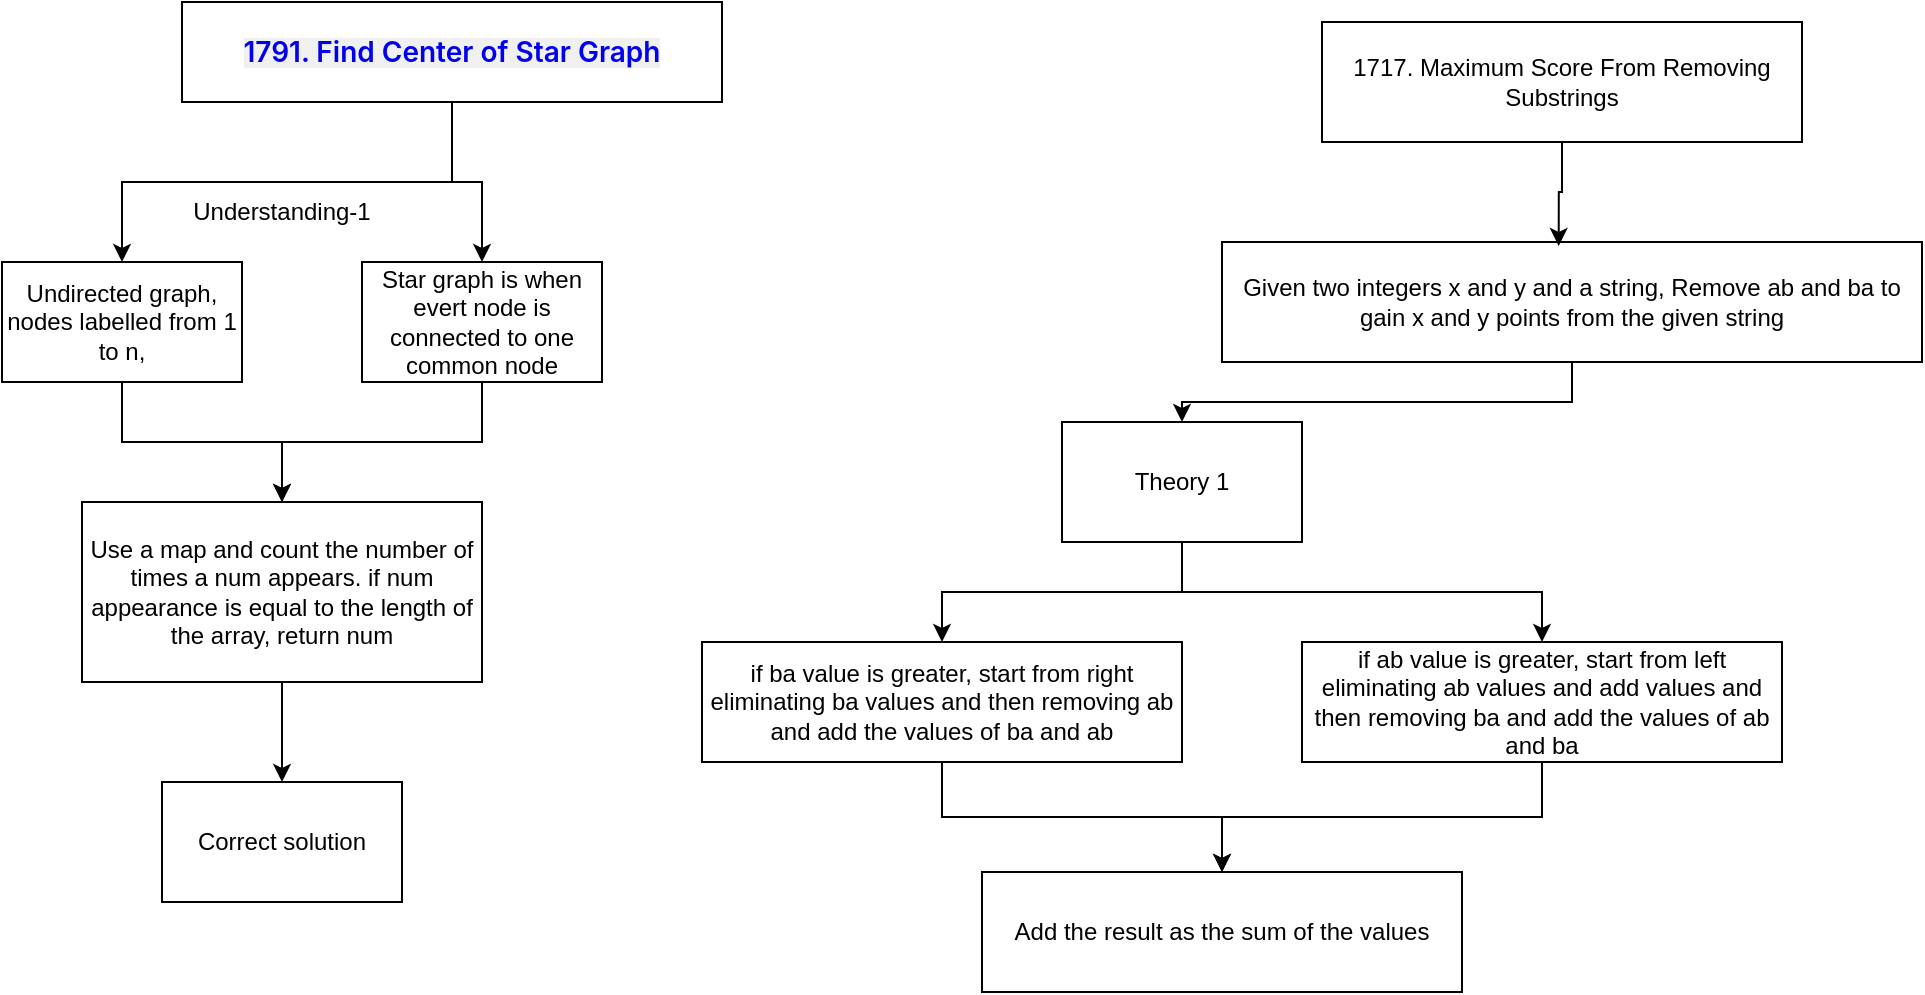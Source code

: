 <mxfile version="24.6.5" type="github">
  <diagram name="Page-1" id="J4qOQOr2RQwbf2sHa0B2">
    <mxGraphModel dx="1194" dy="561" grid="1" gridSize="10" guides="1" tooltips="1" connect="1" arrows="1" fold="1" page="1" pageScale="1" pageWidth="827" pageHeight="1169" math="0" shadow="0">
      <root>
        <mxCell id="0" />
        <mxCell id="1" parent="0" />
        <mxCell id="Rw_G1Ad9B57gTgOC47Qs-6" style="edgeStyle=orthogonalEdgeStyle;rounded=0;orthogonalLoop=1;jettySize=auto;html=1;" parent="1" source="Rw_G1Ad9B57gTgOC47Qs-1" target="Rw_G1Ad9B57gTgOC47Qs-3" edge="1">
          <mxGeometry relative="1" as="geometry" />
        </mxCell>
        <mxCell id="Rw_G1Ad9B57gTgOC47Qs-7" style="edgeStyle=orthogonalEdgeStyle;rounded=0;orthogonalLoop=1;jettySize=auto;html=1;" parent="1" source="Rw_G1Ad9B57gTgOC47Qs-1" target="Rw_G1Ad9B57gTgOC47Qs-2" edge="1">
          <mxGeometry relative="1" as="geometry" />
        </mxCell>
        <mxCell id="Rw_G1Ad9B57gTgOC47Qs-1" value="&lt;a style=&quot;border-width: 0px; border-style: solid; border-color: hsl(var(--sd-border)); border-image: initial; box-sizing: border-box; overflow-wrap: break-word; --tw-border-spacing-x: 0; --tw-border-spacing-y: 0; --tw-translate-x: 0; --tw-translate-y: 0; --tw-rotate: 0; --tw-skew-x: 0; --tw-skew-y: 0; --tw-scale-x: 1; --tw-scale-y: 1; --tw-pan-x: ; --tw-pan-y: ; --tw-pinch-zoom: ; --tw-scroll-snap-strictness: proximity; --tw-gradient-from-position: ; --tw-gradient-via-position: ; --tw-gradient-to-position: ; --tw-ordinal: ; --tw-slashed-zero: ; --tw-numeric-figure: ; --tw-numeric-spacing: ; --tw-numeric-fraction: ; --tw-ring-inset: ; --tw-ring-offset-width: 0px; --tw-ring-offset-color: #fff; --tw-ring-color: #3b82f680; --tw-ring-offset-shadow: 0 0 #0000; --tw-ring-shadow: 0 0 #0000; --tw-shadow: 0 0 #0000; --tw-shadow-colored: 0 0 #0000; --tw-blur: ; --tw-brightness: ; --tw-contrast: ; --tw-grayscale: ; --tw-hue-rotate: ; --tw-invert: ; --tw-saturate: ; --tw-sepia: ; --tw-drop-shadow: ; --tw-backdrop-blur: ; --tw-backdrop-brightness: ; --tw-backdrop-contrast: ; --tw-backdrop-grayscale: ; --tw-backdrop-hue-rotate: ; --tw-backdrop-invert: ; --tw-backdrop-opacity: ; --tw-backdrop-saturate: ; --tw-backdrop-sepia: ; text-decoration-line: none; text-decoration-thickness: inherit; text-decoration-style: inherit; text-decoration-color: inherit; touch-action: manipulation; outline: none; background-color: rgb(240, 240, 240); overflow: hidden; text-overflow: ellipsis; --tw-text-opacity: 1; font-family: -apple-system, &amp;quot;system-ui&amp;quot;, &amp;quot;Segoe UI&amp;quot;, Helvetica, Arial, sans-serif, &amp;quot;Apple Color Emoji&amp;quot;, &amp;quot;Segoe UI Emoji&amp;quot;; font-weight: 600; text-align: start;&quot; href=&quot;https://leetcode.com/problems/find-center-of-star-graph/&quot; class=&quot;no-underline hover:text-blue-s dark:hover:text-dark-blue-s truncate cursor-text whitespace-normal hover:!text-[inherit]&quot;&gt;&lt;font style=&quot;font-size: 14px;&quot;&gt;1791. Find Center of Star Graph&lt;/font&gt;&lt;/a&gt;" style="rounded=0;whiteSpace=wrap;html=1;" parent="1" vertex="1">
          <mxGeometry x="120" y="150" width="270" height="50" as="geometry" />
        </mxCell>
        <mxCell id="Rw_G1Ad9B57gTgOC47Qs-8" style="edgeStyle=orthogonalEdgeStyle;rounded=0;orthogonalLoop=1;jettySize=auto;html=1;" parent="1" source="Rw_G1Ad9B57gTgOC47Qs-2" target="Rw_G1Ad9B57gTgOC47Qs-4" edge="1">
          <mxGeometry relative="1" as="geometry" />
        </mxCell>
        <mxCell id="Rw_G1Ad9B57gTgOC47Qs-2" value="Undirected graph, nodes labelled from 1 to n," style="rounded=0;whiteSpace=wrap;html=1;" parent="1" vertex="1">
          <mxGeometry x="30" y="280" width="120" height="60" as="geometry" />
        </mxCell>
        <mxCell id="Rw_G1Ad9B57gTgOC47Qs-9" style="edgeStyle=orthogonalEdgeStyle;rounded=0;orthogonalLoop=1;jettySize=auto;html=1;" parent="1" source="Rw_G1Ad9B57gTgOC47Qs-3" target="Rw_G1Ad9B57gTgOC47Qs-4" edge="1">
          <mxGeometry relative="1" as="geometry" />
        </mxCell>
        <mxCell id="Rw_G1Ad9B57gTgOC47Qs-3" value="Star graph is when evert node is connected to one common node" style="rounded=0;whiteSpace=wrap;html=1;" parent="1" vertex="1">
          <mxGeometry x="210" y="280" width="120" height="60" as="geometry" />
        </mxCell>
        <mxCell id="Rw_G1Ad9B57gTgOC47Qs-11" style="edgeStyle=orthogonalEdgeStyle;rounded=0;orthogonalLoop=1;jettySize=auto;html=1;entryX=0.5;entryY=0;entryDx=0;entryDy=0;" parent="1" source="Rw_G1Ad9B57gTgOC47Qs-4" target="Rw_G1Ad9B57gTgOC47Qs-10" edge="1">
          <mxGeometry relative="1" as="geometry" />
        </mxCell>
        <mxCell id="Rw_G1Ad9B57gTgOC47Qs-4" value="Use a map and count the number of times a num appears. if num appearance is equal to the length of the array, return num" style="rounded=0;whiteSpace=wrap;html=1;" parent="1" vertex="1">
          <mxGeometry x="70" y="400" width="200" height="90" as="geometry" />
        </mxCell>
        <mxCell id="Rw_G1Ad9B57gTgOC47Qs-5" value="Understanding-1" style="text;html=1;align=center;verticalAlign=middle;whiteSpace=wrap;rounded=0;" parent="1" vertex="1">
          <mxGeometry x="110" y="240" width="120" height="30" as="geometry" />
        </mxCell>
        <mxCell id="Rw_G1Ad9B57gTgOC47Qs-10" value="Correct solution" style="rounded=0;whiteSpace=wrap;html=1;" parent="1" vertex="1">
          <mxGeometry x="110" y="540" width="120" height="60" as="geometry" />
        </mxCell>
        <mxCell id="dE6NYx2mJIJI9bipWjh_-1" value="1717. Maximum Score From Removing Substrings" style="rounded=0;whiteSpace=wrap;html=1;" vertex="1" parent="1">
          <mxGeometry x="690" y="160" width="240" height="60" as="geometry" />
        </mxCell>
        <mxCell id="dE6NYx2mJIJI9bipWjh_-9" style="edgeStyle=orthogonalEdgeStyle;rounded=0;orthogonalLoop=1;jettySize=auto;html=1;entryX=0.5;entryY=0;entryDx=0;entryDy=0;" edge="1" parent="1" source="dE6NYx2mJIJI9bipWjh_-2" target="dE6NYx2mJIJI9bipWjh_-5">
          <mxGeometry relative="1" as="geometry" />
        </mxCell>
        <mxCell id="dE6NYx2mJIJI9bipWjh_-2" value="Given two integers x and y and a string, Remove ab and ba to gain x and y points from the given string" style="rounded=0;whiteSpace=wrap;html=1;" vertex="1" parent="1">
          <mxGeometry x="640" y="270" width="350" height="60" as="geometry" />
        </mxCell>
        <mxCell id="dE6NYx2mJIJI9bipWjh_-12" style="edgeStyle=orthogonalEdgeStyle;rounded=0;orthogonalLoop=1;jettySize=auto;html=1;" edge="1" parent="1" source="dE6NYx2mJIJI9bipWjh_-3" target="dE6NYx2mJIJI9bipWjh_-6">
          <mxGeometry relative="1" as="geometry" />
        </mxCell>
        <mxCell id="dE6NYx2mJIJI9bipWjh_-3" value="if ba value is greater, start from right eliminating ba values and then removing ab and add the values of ba and ab" style="rounded=0;whiteSpace=wrap;html=1;" vertex="1" parent="1">
          <mxGeometry x="380" y="470" width="240" height="60" as="geometry" />
        </mxCell>
        <mxCell id="dE6NYx2mJIJI9bipWjh_-13" style="edgeStyle=orthogonalEdgeStyle;rounded=0;orthogonalLoop=1;jettySize=auto;html=1;" edge="1" parent="1" source="dE6NYx2mJIJI9bipWjh_-4" target="dE6NYx2mJIJI9bipWjh_-6">
          <mxGeometry relative="1" as="geometry" />
        </mxCell>
        <mxCell id="dE6NYx2mJIJI9bipWjh_-4" value="if ab value is greater, start from left eliminating ab values and add values and then removing ba and add the values of ab and ba" style="rounded=0;whiteSpace=wrap;html=1;" vertex="1" parent="1">
          <mxGeometry x="680" y="470" width="240" height="60" as="geometry" />
        </mxCell>
        <mxCell id="dE6NYx2mJIJI9bipWjh_-10" style="edgeStyle=orthogonalEdgeStyle;rounded=0;orthogonalLoop=1;jettySize=auto;html=1;" edge="1" parent="1" source="dE6NYx2mJIJI9bipWjh_-5" target="dE6NYx2mJIJI9bipWjh_-3">
          <mxGeometry relative="1" as="geometry" />
        </mxCell>
        <mxCell id="dE6NYx2mJIJI9bipWjh_-11" style="edgeStyle=orthogonalEdgeStyle;rounded=0;orthogonalLoop=1;jettySize=auto;html=1;" edge="1" parent="1" source="dE6NYx2mJIJI9bipWjh_-5" target="dE6NYx2mJIJI9bipWjh_-4">
          <mxGeometry relative="1" as="geometry" />
        </mxCell>
        <mxCell id="dE6NYx2mJIJI9bipWjh_-5" value="Theory 1" style="rounded=0;whiteSpace=wrap;html=1;" vertex="1" parent="1">
          <mxGeometry x="560" y="360" width="120" height="60" as="geometry" />
        </mxCell>
        <mxCell id="dE6NYx2mJIJI9bipWjh_-6" value="Add the result as the sum of the values" style="rounded=0;whiteSpace=wrap;html=1;" vertex="1" parent="1">
          <mxGeometry x="520" y="585" width="240" height="60" as="geometry" />
        </mxCell>
        <mxCell id="dE6NYx2mJIJI9bipWjh_-8" style="edgeStyle=orthogonalEdgeStyle;rounded=0;orthogonalLoop=1;jettySize=auto;html=1;entryX=0.481;entryY=0.033;entryDx=0;entryDy=0;entryPerimeter=0;" edge="1" parent="1" source="dE6NYx2mJIJI9bipWjh_-1" target="dE6NYx2mJIJI9bipWjh_-2">
          <mxGeometry relative="1" as="geometry" />
        </mxCell>
      </root>
    </mxGraphModel>
  </diagram>
</mxfile>
